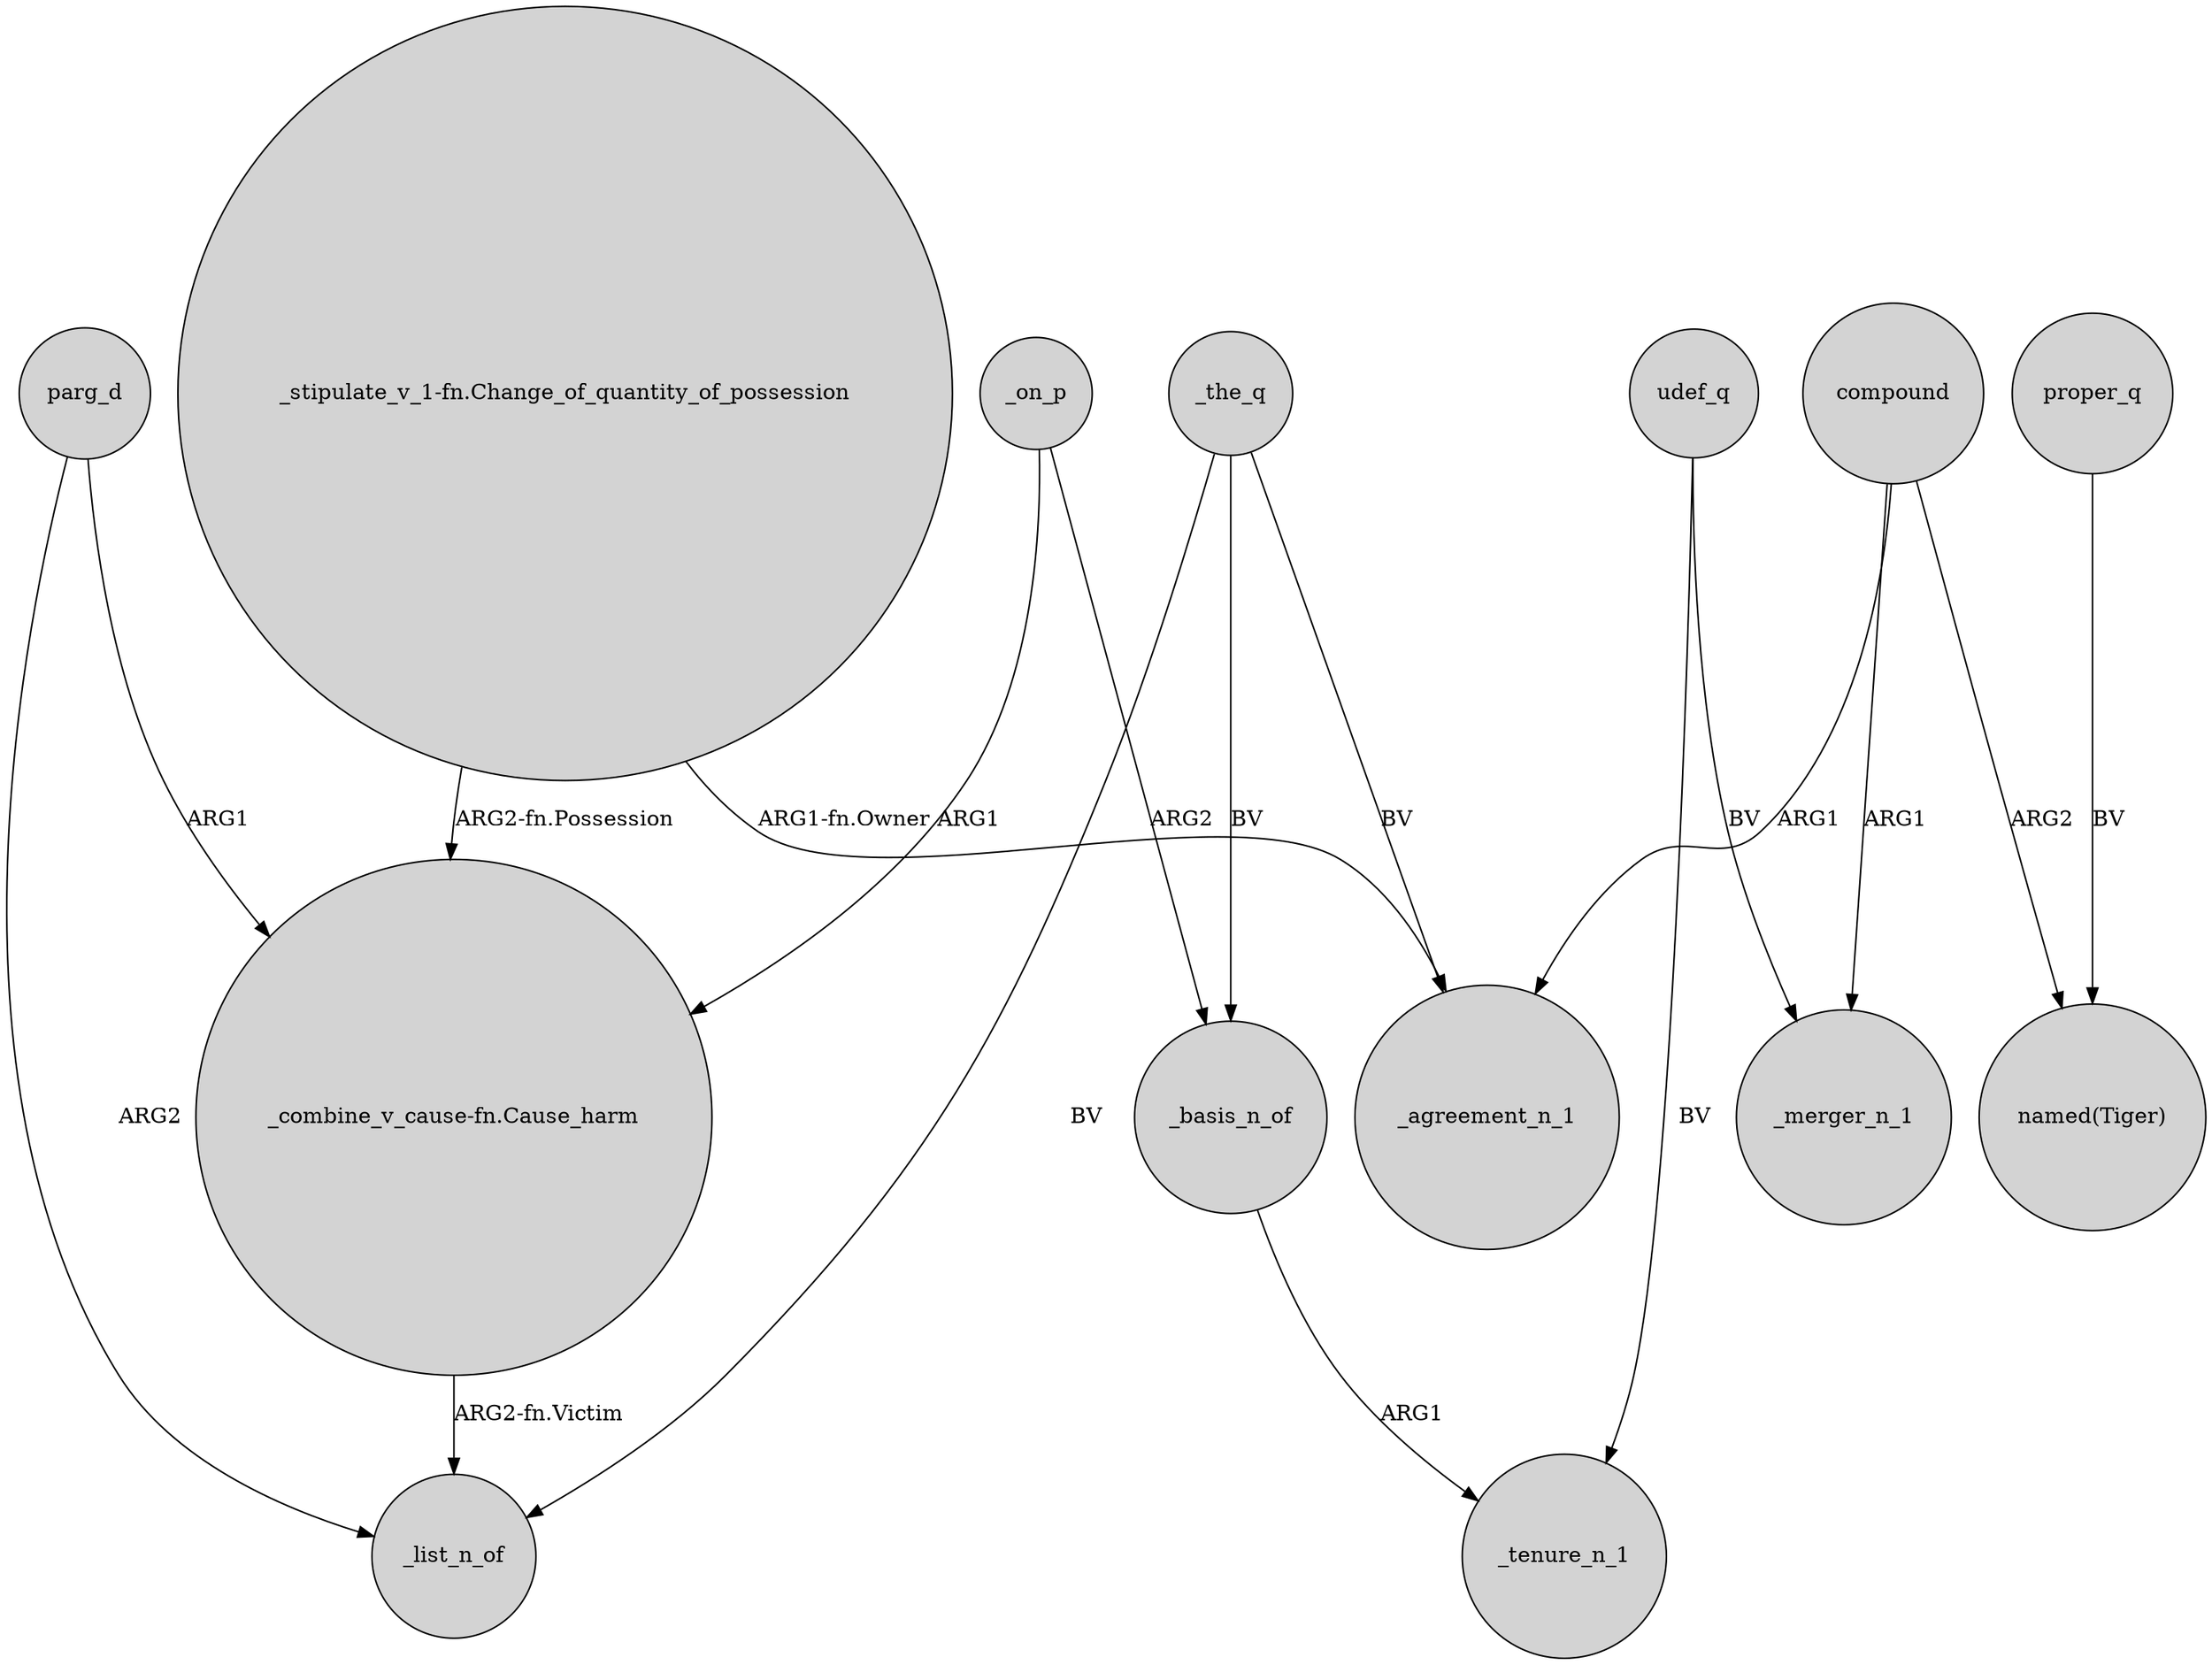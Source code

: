 digraph {
	node [shape=circle style=filled]
	"_stipulate_v_1-fn.Change_of_quantity_of_possession" -> "_combine_v_cause-fn.Cause_harm" [label="ARG2-fn.Possession"]
	udef_q -> _tenure_n_1 [label=BV]
	_the_q -> _agreement_n_1 [label=BV]
	_on_p -> "_combine_v_cause-fn.Cause_harm" [label=ARG1]
	parg_d -> _list_n_of [label=ARG2]
	_the_q -> _list_n_of [label=BV]
	compound -> _merger_n_1 [label=ARG1]
	compound -> _agreement_n_1 [label=ARG1]
	"_combine_v_cause-fn.Cause_harm" -> _list_n_of [label="ARG2-fn.Victim"]
	proper_q -> "named(Tiger)" [label=BV]
	compound -> "named(Tiger)" [label=ARG2]
	"_stipulate_v_1-fn.Change_of_quantity_of_possession" -> _agreement_n_1 [label="ARG1-fn.Owner"]
	udef_q -> _merger_n_1 [label=BV]
	parg_d -> "_combine_v_cause-fn.Cause_harm" [label=ARG1]
	_basis_n_of -> _tenure_n_1 [label=ARG1]
	_the_q -> _basis_n_of [label=BV]
	_on_p -> _basis_n_of [label=ARG2]
}

